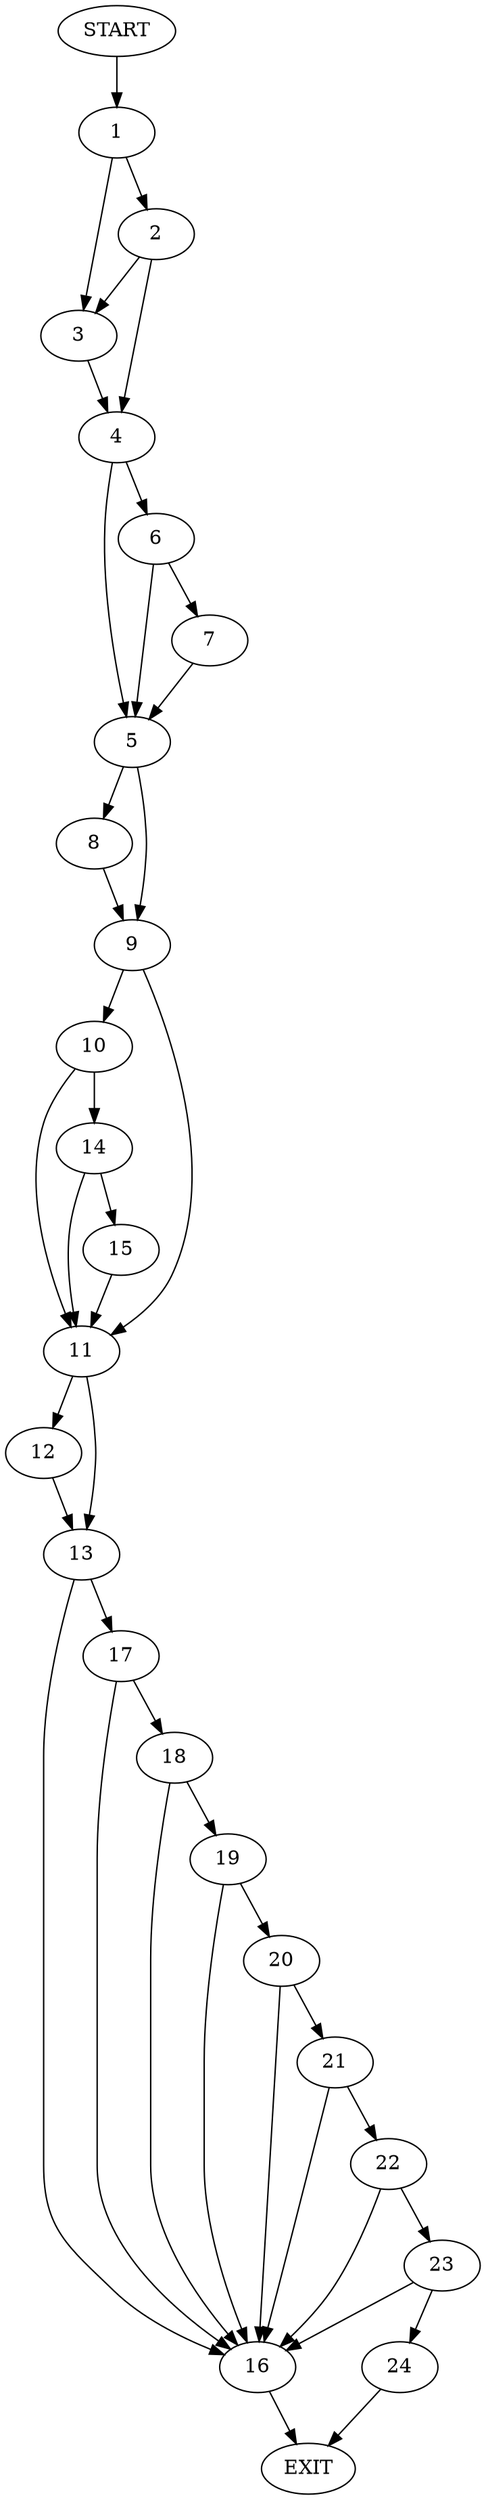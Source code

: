 digraph {
0 [label="START"]
25 [label="EXIT"]
0 -> 1
1 -> 2
1 -> 3
2 -> 3
2 -> 4
3 -> 4
4 -> 5
4 -> 6
6 -> 5
6 -> 7
5 -> 8
5 -> 9
7 -> 5
9 -> 10
9 -> 11
8 -> 9
11 -> 12
11 -> 13
10 -> 14
10 -> 11
14 -> 15
14 -> 11
15 -> 11
12 -> 13
13 -> 16
13 -> 17
16 -> 25
17 -> 16
17 -> 18
18 -> 16
18 -> 19
19 -> 20
19 -> 16
20 -> 16
20 -> 21
21 -> 16
21 -> 22
22 -> 23
22 -> 16
23 -> 16
23 -> 24
24 -> 25
}
